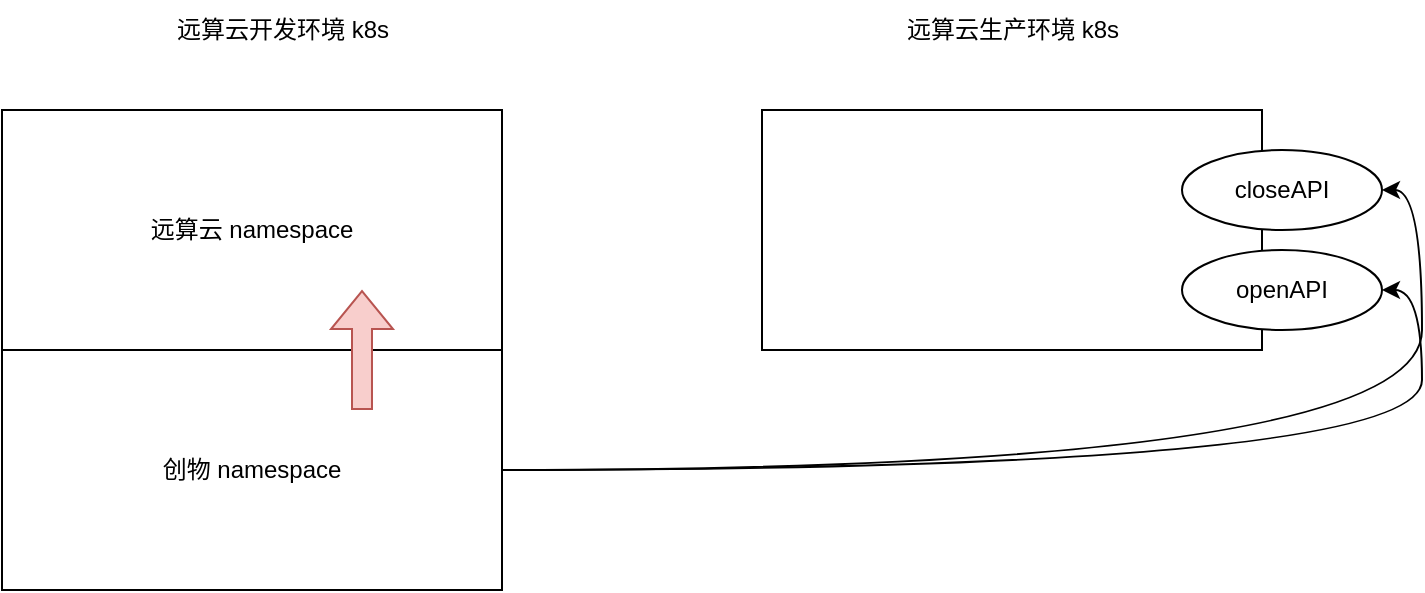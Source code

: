 <mxfile version="20.8.3" type="github">
  <diagram id="ICVc2obfT1oJj_bjg8gP" name="第 1 页">
    <mxGraphModel dx="1049" dy="741" grid="1" gridSize="10" guides="1" tooltips="1" connect="1" arrows="1" fold="1" page="1" pageScale="1" pageWidth="827" pageHeight="1169" math="0" shadow="0">
      <root>
        <mxCell id="0" />
        <mxCell id="1" parent="0" />
        <mxCell id="4y06LqJEzb4V8VHdcvuL-1" value="远算云 namespace" style="rounded=0;whiteSpace=wrap;html=1;" vertex="1" parent="1">
          <mxGeometry x="90" y="130" width="250" height="120" as="geometry" />
        </mxCell>
        <mxCell id="4y06LqJEzb4V8VHdcvuL-2" value="远算云开发环境 k8s" style="text;html=1;align=center;verticalAlign=middle;resizable=0;points=[];autosize=1;strokeColor=none;fillColor=none;" vertex="1" parent="1">
          <mxGeometry x="165" y="75" width="130" height="30" as="geometry" />
        </mxCell>
        <mxCell id="4y06LqJEzb4V8VHdcvuL-9" style="edgeStyle=orthogonalEdgeStyle;rounded=0;orthogonalLoop=1;jettySize=auto;html=1;entryX=1;entryY=0.5;entryDx=0;entryDy=0;curved=1;" edge="1" parent="1" source="4y06LqJEzb4V8VHdcvuL-3" target="4y06LqJEzb4V8VHdcvuL-7">
          <mxGeometry relative="1" as="geometry" />
        </mxCell>
        <mxCell id="4y06LqJEzb4V8VHdcvuL-13" style="edgeStyle=orthogonalEdgeStyle;curved=1;rounded=0;orthogonalLoop=1;jettySize=auto;html=1;entryX=1;entryY=0.5;entryDx=0;entryDy=0;fontColor=#FF0000;" edge="1" parent="1" source="4y06LqJEzb4V8VHdcvuL-3" target="4y06LqJEzb4V8VHdcvuL-12">
          <mxGeometry relative="1" as="geometry" />
        </mxCell>
        <mxCell id="4y06LqJEzb4V8VHdcvuL-3" value="创物 namespace" style="rounded=0;whiteSpace=wrap;html=1;" vertex="1" parent="1">
          <mxGeometry x="90" y="250" width="250" height="120" as="geometry" />
        </mxCell>
        <mxCell id="4y06LqJEzb4V8VHdcvuL-4" value="" style="rounded=0;whiteSpace=wrap;html=1;" vertex="1" parent="1">
          <mxGeometry x="470" y="130" width="250" height="120" as="geometry" />
        </mxCell>
        <mxCell id="4y06LqJEzb4V8VHdcvuL-5" value="远算云生产环境 k8s" style="text;html=1;align=center;verticalAlign=middle;resizable=0;points=[];autosize=1;strokeColor=none;fillColor=none;" vertex="1" parent="1">
          <mxGeometry x="530" y="75" width="130" height="30" as="geometry" />
        </mxCell>
        <mxCell id="4y06LqJEzb4V8VHdcvuL-7" value="openAPI" style="ellipse;whiteSpace=wrap;html=1;align=center;newEdgeStyle={&quot;edgeStyle&quot;:&quot;entityRelationEdgeStyle&quot;,&quot;startArrow&quot;:&quot;none&quot;,&quot;endArrow&quot;:&quot;none&quot;,&quot;segment&quot;:10,&quot;curved&quot;:1,&quot;sourcePerimeterSpacing&quot;:0,&quot;targetPerimeterSpacing&quot;:0};treeFolding=1;treeMoving=1;" vertex="1" parent="1">
          <mxGeometry x="680" y="200" width="100" height="40" as="geometry" />
        </mxCell>
        <mxCell id="4y06LqJEzb4V8VHdcvuL-11" value="" style="shape=flexArrow;endArrow=classic;html=1;rounded=0;curved=1;fillColor=#f8cecc;strokeColor=#b85450;" edge="1" parent="1">
          <mxGeometry width="50" height="50" relative="1" as="geometry">
            <mxPoint x="270" y="280" as="sourcePoint" />
            <mxPoint x="270" y="220" as="targetPoint" />
          </mxGeometry>
        </mxCell>
        <mxCell id="4y06LqJEzb4V8VHdcvuL-12" value="closeAPI" style="ellipse;whiteSpace=wrap;html=1;align=center;newEdgeStyle={&quot;edgeStyle&quot;:&quot;entityRelationEdgeStyle&quot;,&quot;startArrow&quot;:&quot;none&quot;,&quot;endArrow&quot;:&quot;none&quot;,&quot;segment&quot;:10,&quot;curved&quot;:1,&quot;sourcePerimeterSpacing&quot;:0,&quot;targetPerimeterSpacing&quot;:0};treeFolding=1;treeMoving=1;" vertex="1" parent="1">
          <mxGeometry x="680" y="150" width="100" height="40" as="geometry" />
        </mxCell>
      </root>
    </mxGraphModel>
  </diagram>
</mxfile>
